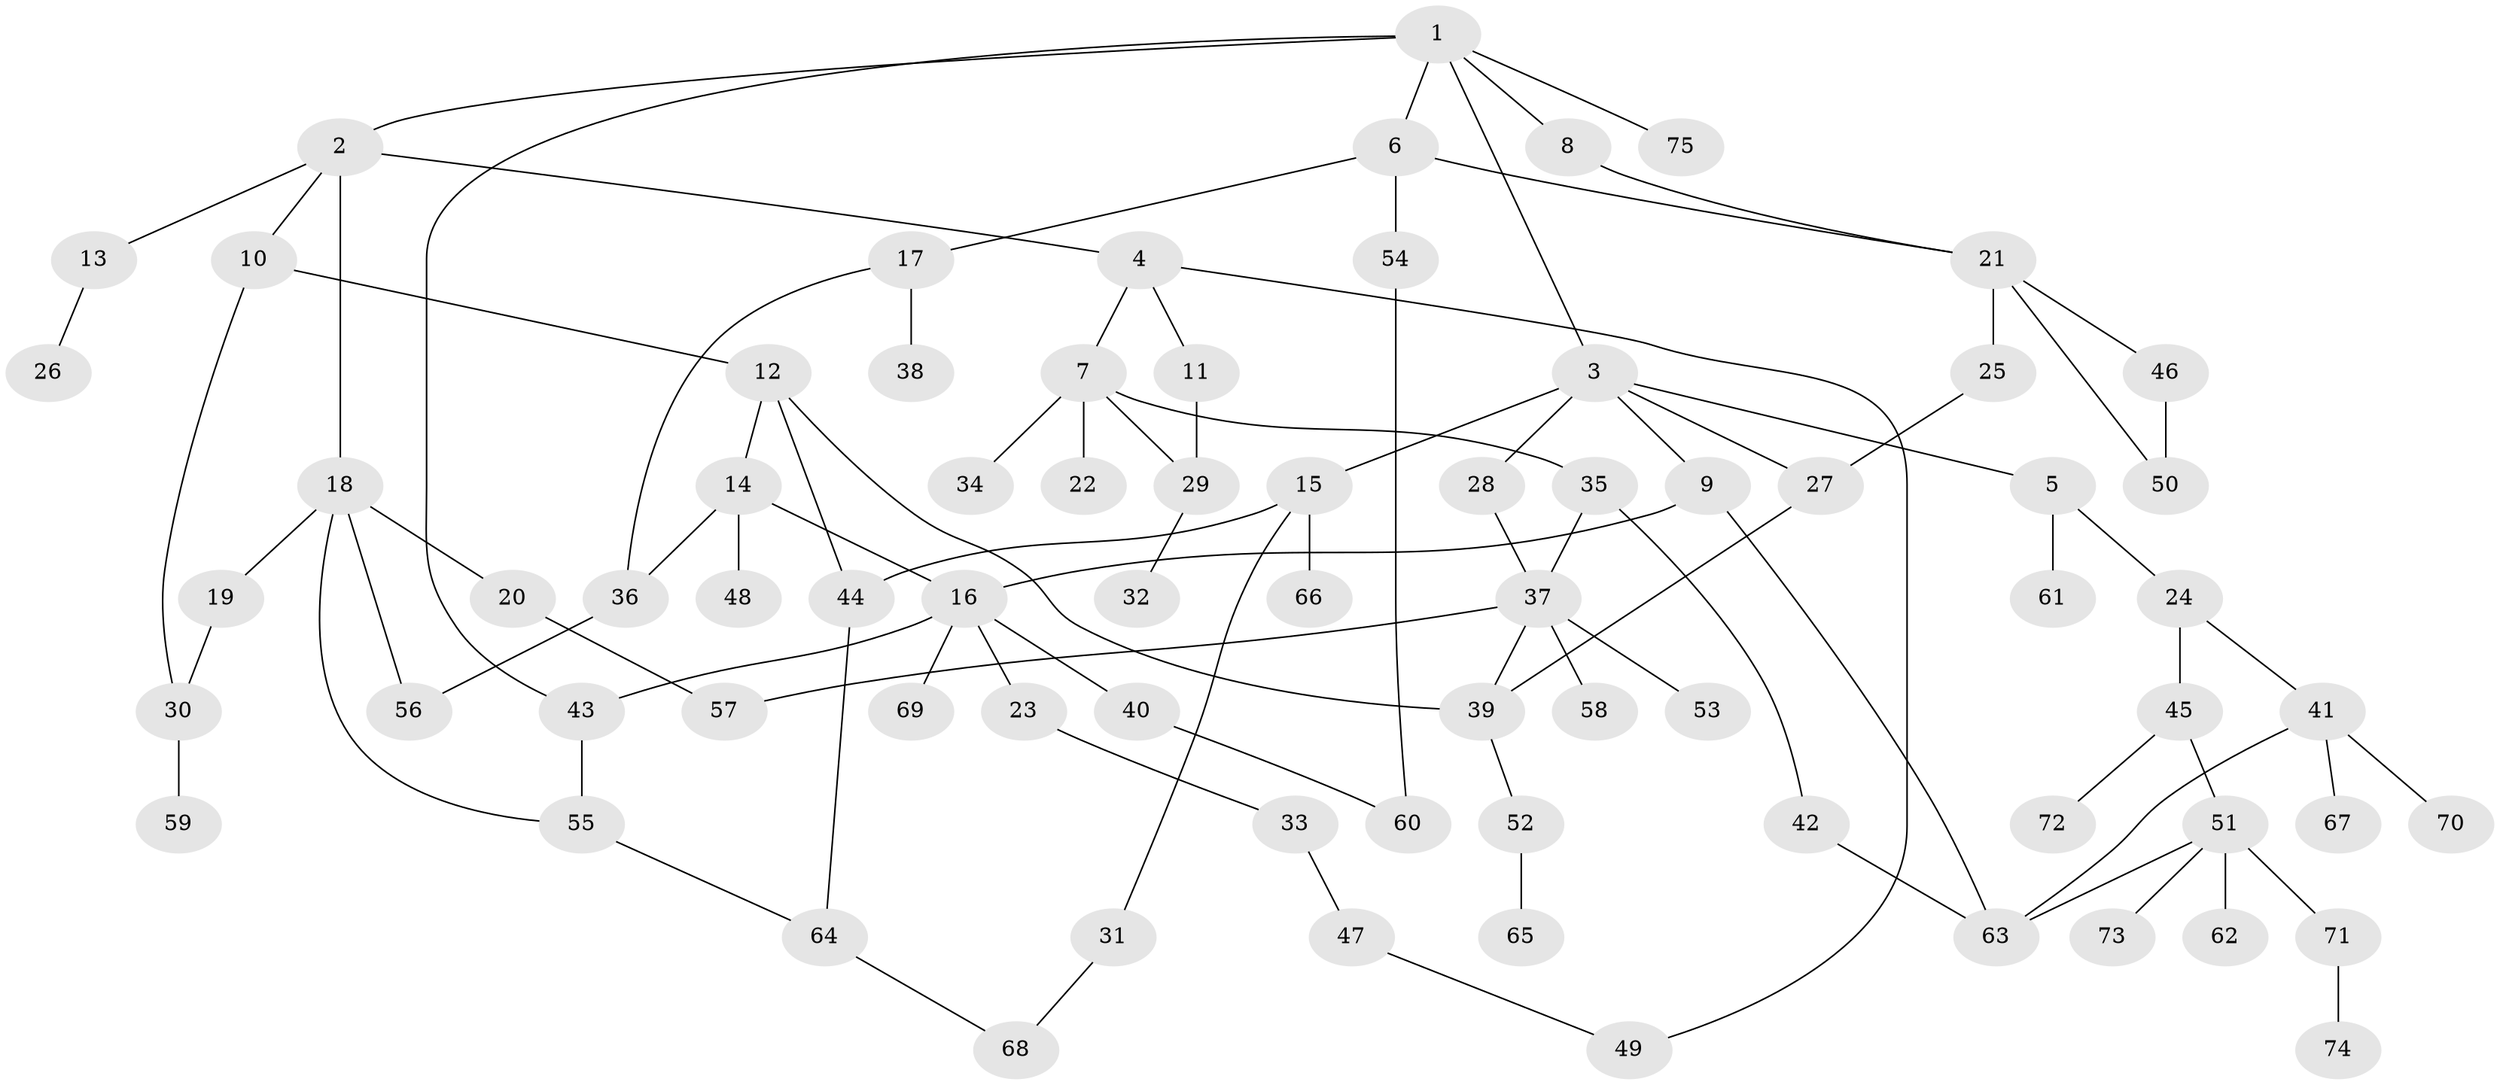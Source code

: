 // Generated by graph-tools (version 1.1) at 2025/40/03/09/25 04:40:58]
// undirected, 75 vertices, 96 edges
graph export_dot {
graph [start="1"]
  node [color=gray90,style=filled];
  1;
  2;
  3;
  4;
  5;
  6;
  7;
  8;
  9;
  10;
  11;
  12;
  13;
  14;
  15;
  16;
  17;
  18;
  19;
  20;
  21;
  22;
  23;
  24;
  25;
  26;
  27;
  28;
  29;
  30;
  31;
  32;
  33;
  34;
  35;
  36;
  37;
  38;
  39;
  40;
  41;
  42;
  43;
  44;
  45;
  46;
  47;
  48;
  49;
  50;
  51;
  52;
  53;
  54;
  55;
  56;
  57;
  58;
  59;
  60;
  61;
  62;
  63;
  64;
  65;
  66;
  67;
  68;
  69;
  70;
  71;
  72;
  73;
  74;
  75;
  1 -- 2;
  1 -- 3;
  1 -- 6;
  1 -- 8;
  1 -- 75;
  1 -- 43;
  2 -- 4;
  2 -- 10;
  2 -- 13;
  2 -- 18;
  3 -- 5;
  3 -- 9;
  3 -- 15;
  3 -- 28;
  3 -- 27;
  4 -- 7;
  4 -- 11;
  4 -- 49;
  5 -- 24;
  5 -- 61;
  6 -- 17;
  6 -- 54;
  6 -- 21;
  7 -- 22;
  7 -- 34;
  7 -- 35;
  7 -- 29;
  8 -- 21;
  9 -- 16;
  9 -- 63;
  10 -- 12;
  10 -- 30;
  11 -- 29;
  12 -- 14;
  12 -- 39;
  12 -- 44;
  13 -- 26;
  14 -- 36;
  14 -- 48;
  14 -- 16;
  15 -- 31;
  15 -- 44;
  15 -- 66;
  16 -- 23;
  16 -- 40;
  16 -- 43;
  16 -- 69;
  17 -- 38;
  17 -- 36;
  18 -- 19;
  18 -- 20;
  18 -- 56;
  18 -- 55;
  19 -- 30;
  20 -- 57;
  21 -- 25;
  21 -- 46;
  21 -- 50;
  23 -- 33;
  24 -- 41;
  24 -- 45;
  25 -- 27;
  27 -- 39;
  28 -- 37;
  29 -- 32;
  30 -- 59;
  31 -- 68;
  33 -- 47;
  35 -- 37;
  35 -- 42;
  36 -- 56;
  37 -- 53;
  37 -- 58;
  37 -- 57;
  37 -- 39;
  39 -- 52;
  40 -- 60;
  41 -- 67;
  41 -- 70;
  41 -- 63;
  42 -- 63;
  43 -- 55;
  44 -- 64;
  45 -- 51;
  45 -- 72;
  46 -- 50;
  47 -- 49;
  51 -- 62;
  51 -- 71;
  51 -- 73;
  51 -- 63;
  52 -- 65;
  54 -- 60;
  55 -- 64;
  64 -- 68;
  71 -- 74;
}
